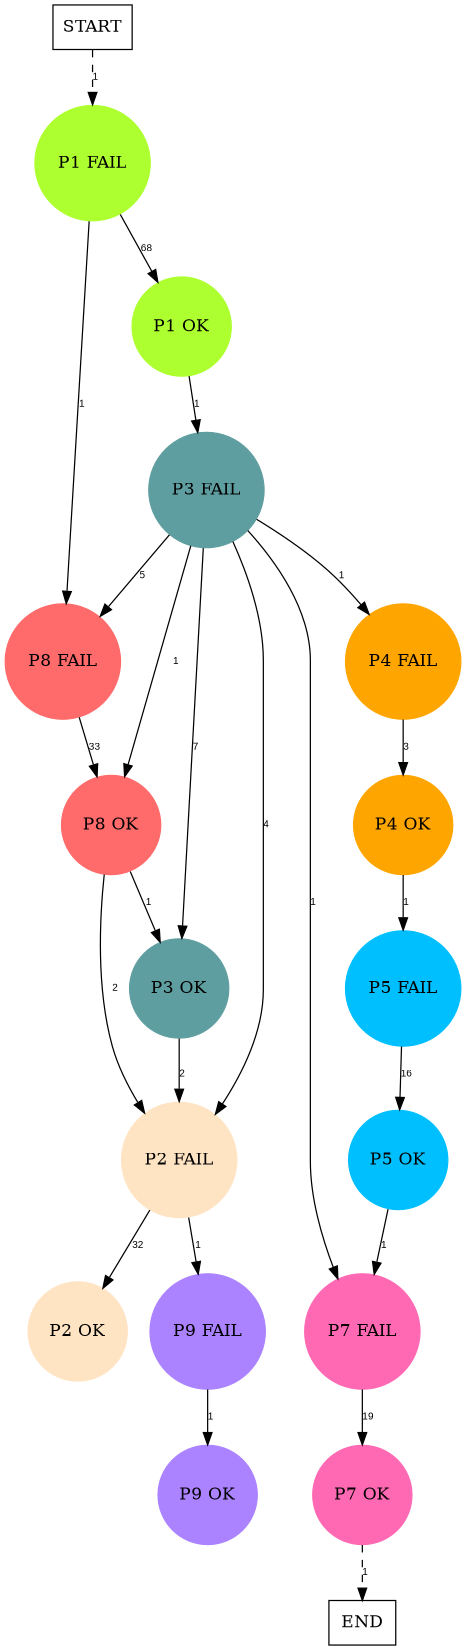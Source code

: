 digraph graphname {
	dpi = 150
	size="16,11!";
	margin = 0;
"P1 FAIL" [shape=circle, color=greenyellow, style=filled]"P1 OK" [shape=circle, color=greenyellow, style=filled]"P3 FAIL" [shape=circle, color=cadetblue, style=filled]"P3 OK" [shape=circle, color=cadetblue, style=filled]"P7 FAIL" [shape=circle, color=hotpink, style=filled]"P7 OK" [shape=circle, color=hotpink, style=filled]"P8 FAIL" [shape=circle, color=indianred1, style=filled]"P8 OK" [shape=circle, color=indianred1, style=filled]"P2 FAIL" [shape=circle, color=bisque, style=filled]"P2 OK" [shape=circle, color=bisque, style=filled]"P9 FAIL" [shape=circle, color=mediumpurple1, style=filled]"P9 OK" [shape=circle, color=mediumpurple1, style=filled]"P4 FAIL" [shape=circle, color=orange, style=filled]"P4 OK" [shape=circle, color=orange, style=filled]"P5 FAIL" [shape=circle, color=deepskyblue, style=filled]"P5 OK" [shape=circle, color=deepskyblue, style=filled]"START" [shape=box, fillcolor=white, style=filled, color=black]"END" [shape=box, fillcolor=white, style=filled, color=black]"P1 FAIL" -> "P1 OK" [ label ="68" labelfloat=false fontname="Arial" fontsize=8]
"P1 FAIL" -> "P8 FAIL" [ label ="1" labelfloat=false fontname="Arial" fontsize=8]
"P1 OK" -> "P3 FAIL" [ label ="1" labelfloat=false fontname="Arial" fontsize=8]
"P3 FAIL" -> "P3 OK" [ label ="7" labelfloat=false fontname="Arial" fontsize=8]
"P3 FAIL" -> "P7 FAIL" [ label ="1" labelfloat=false fontname="Arial" fontsize=8]
"P3 FAIL" -> "P8 FAIL" [ label ="5" labelfloat=false fontname="Arial" fontsize=8]
"P3 FAIL" -> "P8 OK" [ label ="1" labelfloat=false fontname="Arial" fontsize=8]
"P3 FAIL" -> "P2 FAIL" [ label ="4" labelfloat=false fontname="Arial" fontsize=8]
"P3 FAIL" -> "P4 FAIL" [ label ="1" labelfloat=false fontname="Arial" fontsize=8]
"P3 OK" -> "P2 FAIL" [ label ="2" labelfloat=false fontname="Arial" fontsize=8]
"P7 FAIL" -> "P7 OK" [ label ="19" labelfloat=false fontname="Arial" fontsize=8]
"P7 OK" -> "END" [ style = dashed label ="1" labelfloat=false fontname="Arial" fontsize=8]
"P8 FAIL" -> "P8 OK" [ label ="33" labelfloat=false fontname="Arial" fontsize=8]
"P8 OK" -> "P3 OK" [ label ="1" labelfloat=false fontname="Arial" fontsize=8]
"P8 OK" -> "P2 FAIL" [ label ="2" labelfloat=false fontname="Arial" fontsize=8]
"P2 FAIL" -> "P2 OK" [ label ="32" labelfloat=false fontname="Arial" fontsize=8]
"P2 FAIL" -> "P9 FAIL" [ label ="1" labelfloat=false fontname="Arial" fontsize=8]
"P9 FAIL" -> "P9 OK" [ label ="1" labelfloat=false fontname="Arial" fontsize=8]
"P4 FAIL" -> "P4 OK" [ label ="3" labelfloat=false fontname="Arial" fontsize=8]
"P4 OK" -> "P5 FAIL" [ label ="1" labelfloat=false fontname="Arial" fontsize=8]
"P5 FAIL" -> "P5 OK" [ label ="16" labelfloat=false fontname="Arial" fontsize=8]
"P5 OK" -> "P7 FAIL" [ label ="1" labelfloat=false fontname="Arial" fontsize=8]
"START" -> "P1 FAIL" [ style = dashed label ="1" labelfloat=false fontname="Arial" fontsize=8]
}